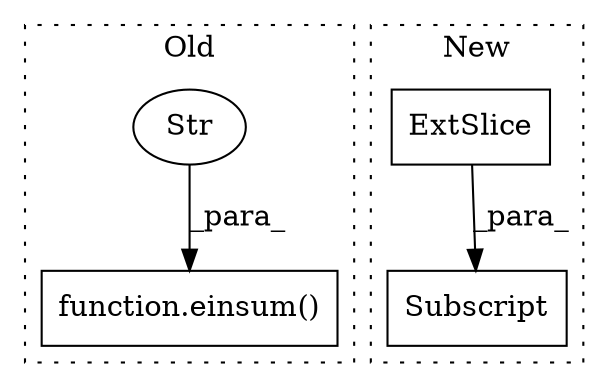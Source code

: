 digraph G {
subgraph cluster0 {
1 [label="function.einsum()" a="75" s="2558,2606" l="7,1" shape="box"];
3 [label="Str" a="66" s="2565" l="27" shape="ellipse"];
label = "Old";
style="dotted";
}
subgraph cluster1 {
2 [label="ExtSlice" a="85" s="4395" l="3" shape="box"];
4 [label="Subscript" a="63" s="4395,0" l="10,0" shape="box"];
label = "New";
style="dotted";
}
2 -> 4 [label="_para_"];
3 -> 1 [label="_para_"];
}